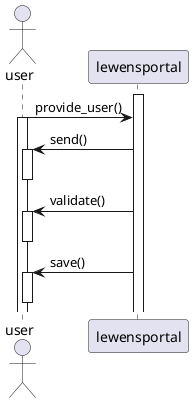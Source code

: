 @startuml
actor user
participant lewensportal
activate lewensportal
user -> lewensportal: provide_user()
activate user
lewensportal -> user: send()
activate user
deactivate user
lewensportal -> user: validate()
activate user
deactivate user
lewensportal -> user: save()
activate user
deactivate user
@enduml
